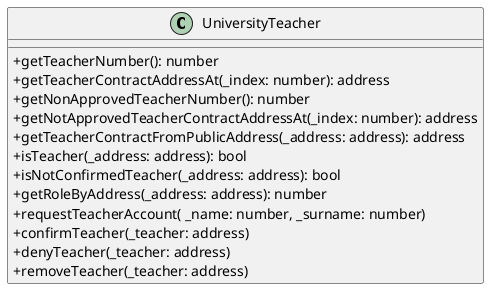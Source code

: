 @startuml
skinparam classAttributeIconSize 0
class UniversityTeacher{
+ getTeacherNumber(): number
+ getTeacherContractAddressAt(_index: number): address
+ getNonApprovedTeacherNumber(): number
+ getNotApprovedTeacherContractAddressAt(_index: number): address
+ getTeacherContractFromPublicAddress(_address: address): address
+ isTeacher(_address: address): bool
+ isNotConfirmedTeacher(_address: address): bool
+ getRoleByAddress(_address: address): number
+ requestTeacherAccount( _name: number, _surname: number)
+ confirmTeacher(_teacher: address)
+ denyTeacher(_teacher: address)
+ removeTeacher(_teacher: address)
}
@enduml
